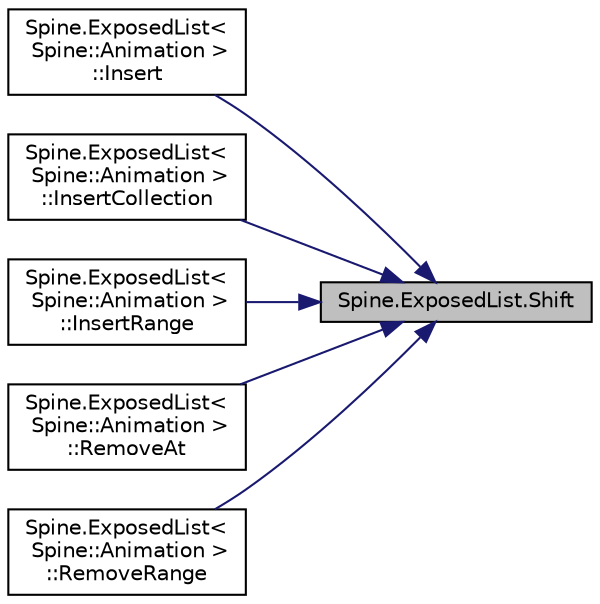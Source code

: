 digraph "Spine.ExposedList.Shift"
{
 // LATEX_PDF_SIZE
  edge [fontname="Helvetica",fontsize="10",labelfontname="Helvetica",labelfontsize="10"];
  node [fontname="Helvetica",fontsize="10",shape=record];
  rankdir="RL";
  Node1 [label="Spine.ExposedList.Shift",height=0.2,width=0.4,color="black", fillcolor="grey75", style="filled", fontcolor="black",tooltip=" "];
  Node1 -> Node2 [dir="back",color="midnightblue",fontsize="10",style="solid",fontname="Helvetica"];
  Node2 [label="Spine.ExposedList\<\l Spine::Animation \>\l::Insert",height=0.2,width=0.4,color="black", fillcolor="white", style="filled",URL="$class_spine_1_1_exposed_list.html#a38e85d623e6387121f3e2fac8402eb37",tooltip=" "];
  Node1 -> Node3 [dir="back",color="midnightblue",fontsize="10",style="solid",fontname="Helvetica"];
  Node3 [label="Spine.ExposedList\<\l Spine::Animation \>\l::InsertCollection",height=0.2,width=0.4,color="black", fillcolor="white", style="filled",URL="$class_spine_1_1_exposed_list.html#abede0534c406c1859cf287a64a2dbdc0",tooltip=" "];
  Node1 -> Node4 [dir="back",color="midnightblue",fontsize="10",style="solid",fontname="Helvetica"];
  Node4 [label="Spine.ExposedList\<\l Spine::Animation \>\l::InsertRange",height=0.2,width=0.4,color="black", fillcolor="white", style="filled",URL="$class_spine_1_1_exposed_list.html#ab7a243c73d46b0d27b5fa7ea5d2c4b49",tooltip=" "];
  Node1 -> Node5 [dir="back",color="midnightblue",fontsize="10",style="solid",fontname="Helvetica"];
  Node5 [label="Spine.ExposedList\<\l Spine::Animation \>\l::RemoveAt",height=0.2,width=0.4,color="black", fillcolor="white", style="filled",URL="$class_spine_1_1_exposed_list.html#ae8b96a0a493569d60e8b64442e2feebc",tooltip=" "];
  Node1 -> Node6 [dir="back",color="midnightblue",fontsize="10",style="solid",fontname="Helvetica"];
  Node6 [label="Spine.ExposedList\<\l Spine::Animation \>\l::RemoveRange",height=0.2,width=0.4,color="black", fillcolor="white", style="filled",URL="$class_spine_1_1_exposed_list.html#a658e4bdedbd184e0e0bcb69b83e5ee37",tooltip=" "];
}
